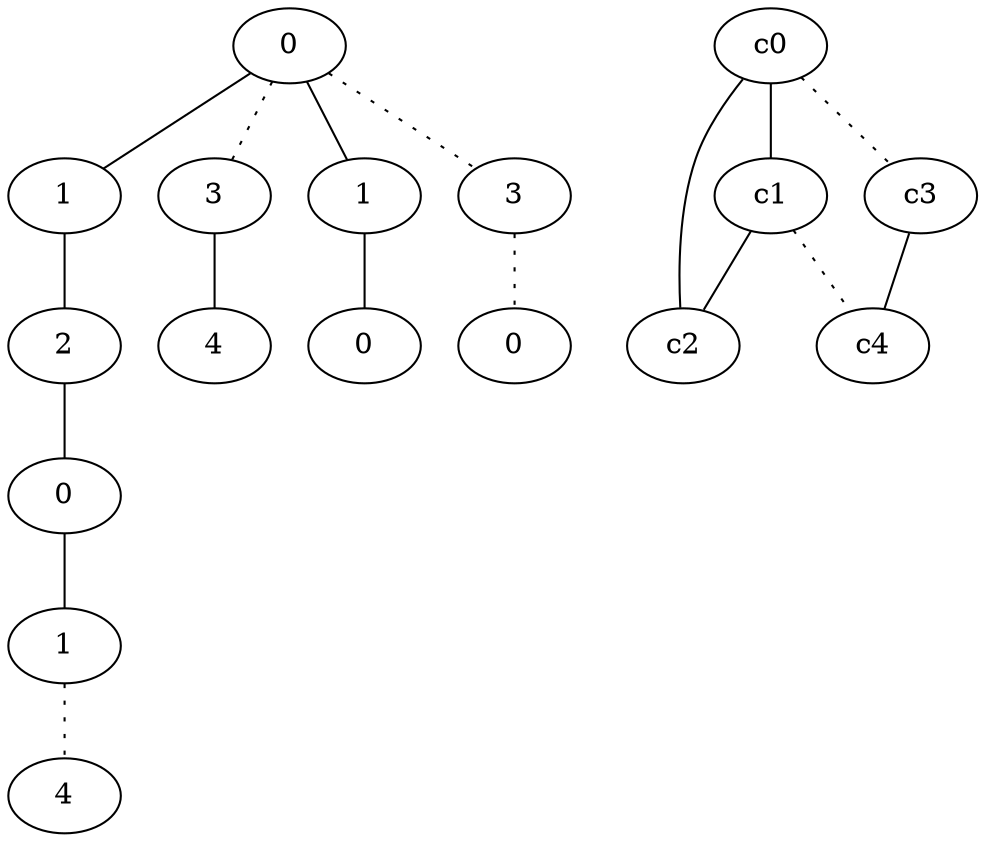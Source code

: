graph {
a0[label=0];
a1[label=1];
a2[label=2];
a3[label=0];
a4[label=1];
a5[label=4];
a6[label=3];
a7[label=4];
a8[label=1];
a9[label=0];
a10[label=3];
a11[label=0];
a0 -- a1;
a0 -- a6 [style=dotted];
a0 -- a8;
a0 -- a10 [style=dotted];
a1 -- a2;
a2 -- a3;
a3 -- a4;
a4 -- a5 [style=dotted];
a6 -- a7;
a8 -- a9;
a10 -- a11 [style=dotted];
c0 -- c1;
c0 -- c2;
c0 -- c3 [style=dotted];
c1 -- c2;
c1 -- c4 [style=dotted];
c3 -- c4;
}
